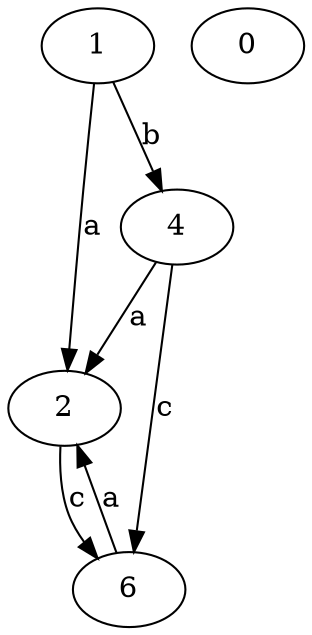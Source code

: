 strict digraph  {
1;
2;
4;
0;
6;
1 -> 2  [label=a];
1 -> 4  [label=b];
2 -> 6  [label=c];
4 -> 2  [label=a];
4 -> 6  [label=c];
6 -> 2  [label=a];
}

